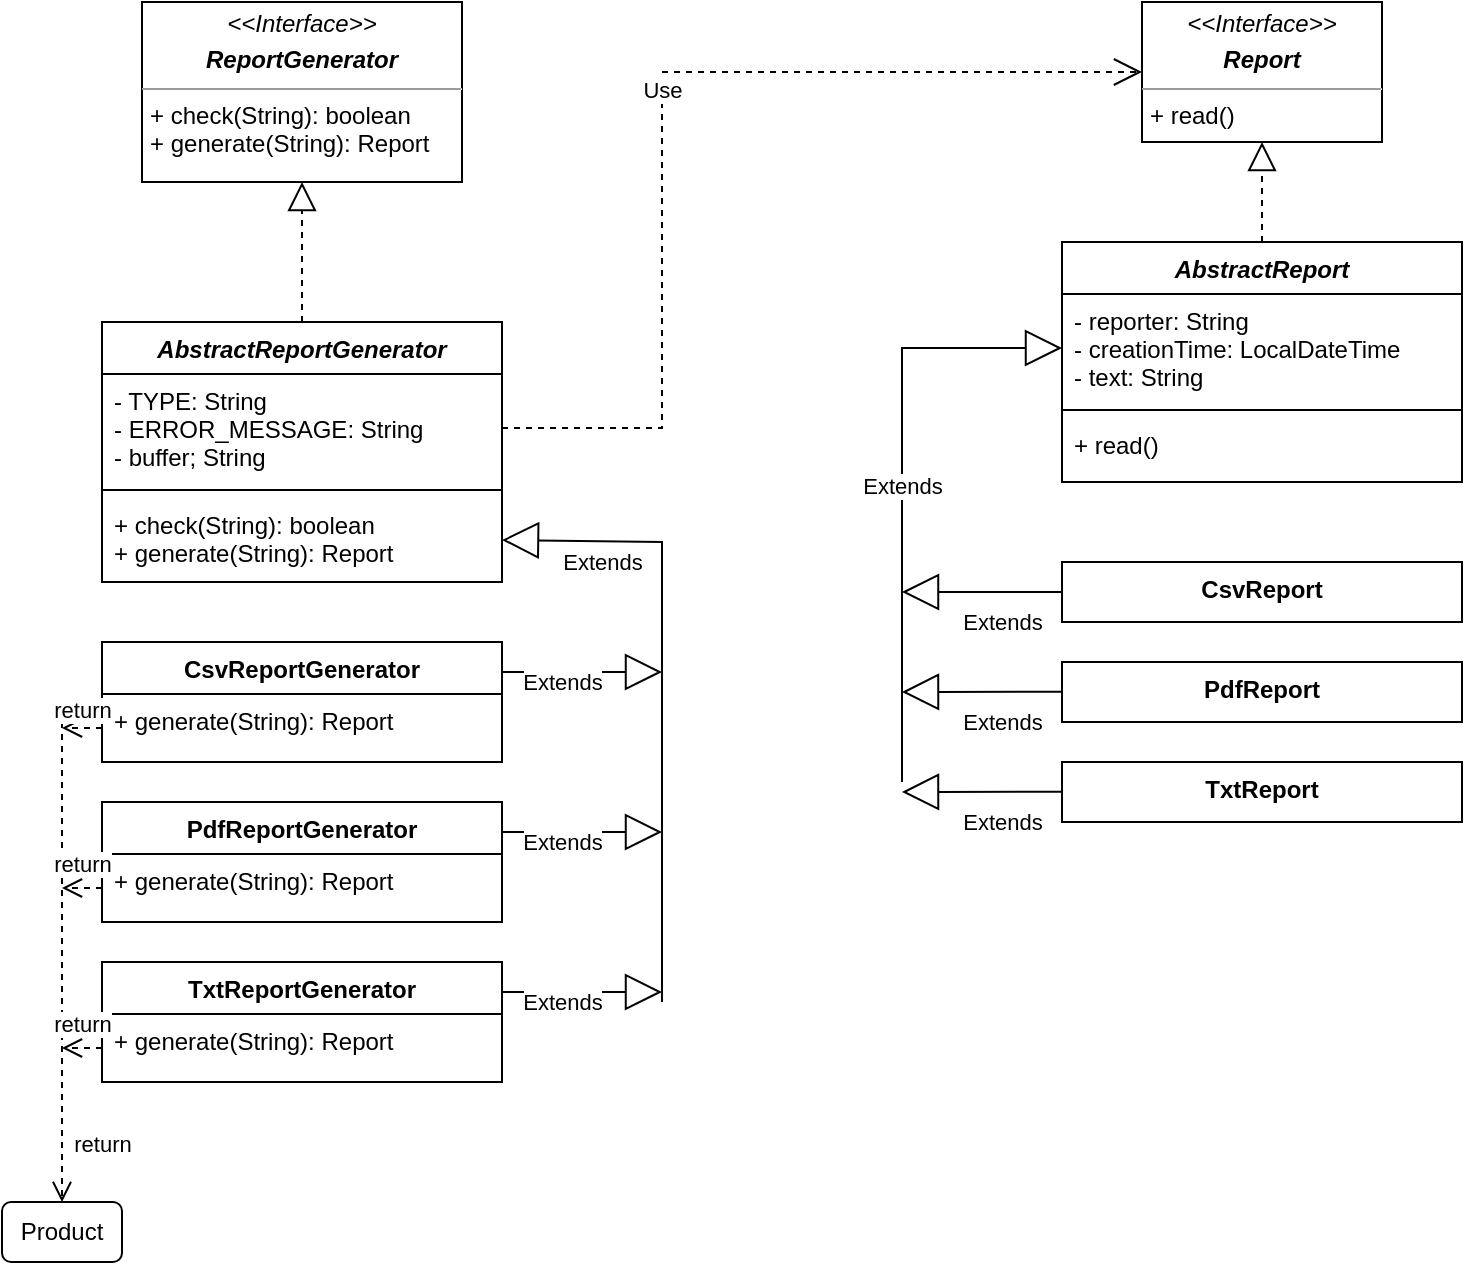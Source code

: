 <mxfile version="20.5.3" type="embed"><diagram id="23iRSUPoRavnBvh4doch" name="Page-1"><mxGraphModel dx="867" dy="700" grid="1" gridSize="10" guides="1" tooltips="1" connect="1" arrows="1" fold="1" page="1" pageScale="1" pageWidth="827" pageHeight="1169" math="0" shadow="0"><root><mxCell id="0"/><mxCell id="1" parent="0"/><mxCell id="2" value="&lt;p style=&quot;margin:0px;margin-top:4px;text-align:center;&quot;&gt;&lt;i&gt;&amp;lt;&amp;lt;Interface&amp;gt;&amp;gt;&lt;/i&gt;&lt;/p&gt;&lt;p style=&quot;margin:0px;margin-top:4px;text-align:center;&quot;&gt;&lt;i&gt;&lt;b&gt;Report&lt;/b&gt;&lt;/i&gt;&lt;/p&gt;&lt;hr size=&quot;1&quot;&gt;&lt;p style=&quot;margin:0px;margin-left:4px;&quot;&gt;+ read()&lt;/p&gt;" style="verticalAlign=top;align=left;overflow=fill;fontSize=12;fontFamily=Helvetica;html=1;" parent="1" vertex="1"><mxGeometry x="640" y="40" width="120" height="70" as="geometry"/></mxCell><mxCell id="3" value="AbstractReport" style="swimlane;fontStyle=3;align=center;verticalAlign=top;childLayout=stackLayout;horizontal=1;startSize=26;horizontalStack=0;resizeParent=1;resizeParentMax=0;resizeLast=0;collapsible=1;marginBottom=0;" parent="1" vertex="1"><mxGeometry x="600" y="160" width="200" height="120" as="geometry"/></mxCell><mxCell id="4" value="- reporter: String&#10;- creationTime: LocalDateTime&#10;- text: String" style="text;strokeColor=none;fillColor=none;align=left;verticalAlign=top;spacingLeft=4;spacingRight=4;overflow=hidden;rotatable=0;points=[[0,0.5],[1,0.5]];portConstraint=eastwest;fontColor=default;labelBackgroundColor=none;labelBorderColor=none;" parent="3" vertex="1"><mxGeometry y="26" width="200" height="54" as="geometry"/></mxCell><mxCell id="5" value="" style="line;strokeWidth=1;fillColor=none;align=left;verticalAlign=middle;spacingTop=-1;spacingLeft=3;spacingRight=3;rotatable=0;labelPosition=right;points=[];portConstraint=eastwest;strokeColor=inherit;" parent="3" vertex="1"><mxGeometry y="80" width="200" height="8" as="geometry"/></mxCell><mxCell id="6" value="+ read()" style="text;strokeColor=none;fillColor=none;align=left;verticalAlign=top;spacingLeft=4;spacingRight=4;overflow=hidden;rotatable=0;points=[[0,0.5],[1,0.5]];portConstraint=eastwest;" parent="3" vertex="1"><mxGeometry y="88" width="200" height="32" as="geometry"/></mxCell><mxCell id="7" value="PdfReport" style="swimlane;fontStyle=1;align=center;verticalAlign=top;childLayout=stackLayout;horizontal=1;startSize=20;horizontalStack=0;resizeParent=1;resizeParentMax=0;resizeLast=0;collapsible=1;marginBottom=0;strokeColor=default;swimlaneLine=0;" parent="1" vertex="1"><mxGeometry x="600" y="370" width="200" height="30" as="geometry"/></mxCell><mxCell id="11" value="TxtReport" style="swimlane;fontStyle=1;align=center;verticalAlign=top;childLayout=stackLayout;horizontal=1;startSize=20;horizontalStack=0;resizeParent=1;resizeParentMax=0;resizeLast=0;collapsible=1;marginBottom=0;strokeColor=default;swimlaneLine=0;" parent="1" vertex="1"><mxGeometry x="600" y="420" width="200" height="30" as="geometry"/></mxCell><mxCell id="12" value="CsvReport" style="swimlane;fontStyle=1;align=center;verticalAlign=top;childLayout=stackLayout;horizontal=1;startSize=20;horizontalStack=0;resizeParent=1;resizeParentMax=0;resizeLast=0;collapsible=1;marginBottom=0;strokeColor=default;swimlaneLine=0;" parent="1" vertex="1"><mxGeometry x="600" y="320" width="200" height="30" as="geometry"/></mxCell><mxCell id="13" value="" style="endArrow=block;dashed=1;endFill=0;endSize=12;html=1;rounded=0;exitX=0.5;exitY=0;exitDx=0;exitDy=0;entryX=0.5;entryY=1;entryDx=0;entryDy=0;" parent="1" source="3" target="2" edge="1"><mxGeometry width="160" relative="1" as="geometry"><mxPoint x="530" y="20" as="sourcePoint"/><mxPoint x="690" y="40" as="targetPoint"/></mxGeometry></mxCell><mxCell id="14" value="Extends" style="endArrow=block;endSize=16;endFill=0;html=1;rounded=0;entryX=0;entryY=0.5;entryDx=0;entryDy=0;" parent="1" target="4" edge="1"><mxGeometry width="160" relative="1" as="geometry"><mxPoint x="520" y="430" as="sourcePoint"/><mxPoint x="700" y="270" as="targetPoint"/><Array as="points"><mxPoint x="520" y="213"/></Array></mxGeometry></mxCell><mxCell id="15" value="Extends" style="endArrow=block;endSize=16;endFill=0;html=1;rounded=0;exitX=0;exitY=0.5;exitDx=0;exitDy=0;" parent="1" source="12" edge="1"><mxGeometry x="-0.25" y="15" width="160" relative="1" as="geometry"><mxPoint x="590" y="330" as="sourcePoint"/><mxPoint x="520" y="335" as="targetPoint"/><mxPoint as="offset"/></mxGeometry></mxCell><mxCell id="16" value="Extends" style="endArrow=block;endSize=16;endFill=0;html=1;rounded=0;exitX=0;exitY=0.5;exitDx=0;exitDy=0;" parent="1" edge="1"><mxGeometry x="-0.249" y="15" width="160" relative="1" as="geometry"><mxPoint x="600" y="384.86" as="sourcePoint"/><mxPoint x="520" y="385" as="targetPoint"/><mxPoint as="offset"/></mxGeometry></mxCell><mxCell id="17" value="Extends" style="endArrow=block;endSize=16;endFill=0;html=1;rounded=0;exitX=0;exitY=0.5;exitDx=0;exitDy=0;" parent="1" edge="1"><mxGeometry x="-0.249" y="15" width="160" relative="1" as="geometry"><mxPoint x="600" y="434.86" as="sourcePoint"/><mxPoint x="520" y="435" as="targetPoint"/><mxPoint as="offset"/></mxGeometry></mxCell><mxCell id="18" value="&lt;p style=&quot;margin:0px;margin-top:4px;text-align:center;&quot;&gt;&lt;i&gt;&amp;lt;&amp;lt;Interface&amp;gt;&amp;gt;&lt;/i&gt;&lt;/p&gt;&lt;p style=&quot;margin:0px;margin-top:4px;text-align:center;&quot;&gt;&lt;i&gt;&lt;b&gt;ReportGenerator&lt;/b&gt;&lt;/i&gt;&lt;/p&gt;&lt;hr size=&quot;1&quot;&gt;&lt;p style=&quot;margin:0px;margin-left:4px;&quot;&gt;+ check(String): boolean&lt;br&gt;+ generate(String): Report&lt;/p&gt;" style="verticalAlign=top;align=left;overflow=fill;fontSize=12;fontFamily=Helvetica;html=1;" parent="1" vertex="1"><mxGeometry x="140" y="40" width="160" height="90" as="geometry"/></mxCell><mxCell id="19" value="AbstractReportGenerator" style="swimlane;fontStyle=3;align=center;verticalAlign=top;childLayout=stackLayout;horizontal=1;startSize=26;horizontalStack=0;resizeParent=1;resizeParentMax=0;resizeLast=0;collapsible=1;marginBottom=0;" parent="1" vertex="1"><mxGeometry x="120" y="200" width="200" height="130" as="geometry"/></mxCell><mxCell id="20" value="- TYPE: String&#10;- ERROR_MESSAGE: String&#10;- buffer; String" style="text;strokeColor=none;fillColor=none;align=left;verticalAlign=top;spacingLeft=4;spacingRight=4;overflow=hidden;rotatable=0;points=[[0,0.5],[1,0.5]];portConstraint=eastwest;fontStyle=0" parent="19" vertex="1"><mxGeometry y="26" width="200" height="54" as="geometry"/></mxCell><mxCell id="21" value="" style="line;strokeWidth=1;fillColor=none;align=left;verticalAlign=middle;spacingTop=-1;spacingLeft=3;spacingRight=3;rotatable=0;labelPosition=right;points=[];portConstraint=eastwest;strokeColor=inherit;" parent="19" vertex="1"><mxGeometry y="80" width="200" height="8" as="geometry"/></mxCell><mxCell id="22" value="+ check(String): boolean&#10;+ generate(String): Report" style="text;strokeColor=none;fillColor=none;align=left;verticalAlign=top;spacingLeft=4;spacingRight=4;overflow=hidden;rotatable=0;points=[[0,0.5],[1,0.5]];portConstraint=eastwest;" parent="19" vertex="1"><mxGeometry y="88" width="200" height="42" as="geometry"/></mxCell><mxCell id="23" value="" style="endArrow=block;dashed=1;endFill=0;endSize=12;html=1;rounded=0;exitX=0.5;exitY=0;exitDx=0;exitDy=0;entryX=0.5;entryY=1;entryDx=0;entryDy=0;" parent="1" source="19" target="18" edge="1"><mxGeometry width="160" relative="1" as="geometry"><mxPoint x="290" y="300" as="sourcePoint"/><mxPoint x="400" y="160" as="targetPoint"/></mxGeometry></mxCell><mxCell id="24" value="CsvReportGenerator" style="swimlane;fontStyle=1;align=center;verticalAlign=top;childLayout=stackLayout;horizontal=1;startSize=26;horizontalStack=0;resizeParent=1;resizeParentMax=0;resizeLast=0;collapsible=1;marginBottom=0;" parent="1" vertex="1"><mxGeometry x="120" y="360" width="200" height="60" as="geometry"/></mxCell><mxCell id="27" value="+ generate(String): Report" style="text;strokeColor=none;fillColor=none;align=left;verticalAlign=top;spacingLeft=4;spacingRight=4;overflow=hidden;rotatable=0;points=[[0,0.5],[1,0.5]];portConstraint=eastwest;" parent="24" vertex="1"><mxGeometry y="26" width="200" height="34" as="geometry"/></mxCell><mxCell id="28" value="PdfReportGenerator" style="swimlane;fontStyle=1;align=center;verticalAlign=top;childLayout=stackLayout;horizontal=1;startSize=26;horizontalStack=0;resizeParent=1;resizeParentMax=0;resizeLast=0;collapsible=1;marginBottom=0;" parent="1" vertex="1"><mxGeometry x="120" y="440" width="200" height="60" as="geometry"/></mxCell><mxCell id="29" value="+ generate(String): Report" style="text;strokeColor=none;fillColor=none;align=left;verticalAlign=top;spacingLeft=4;spacingRight=4;overflow=hidden;rotatable=0;points=[[0,0.5],[1,0.5]];portConstraint=eastwest;" parent="28" vertex="1"><mxGeometry y="26" width="200" height="34" as="geometry"/></mxCell><mxCell id="30" value="TxtReportGenerator" style="swimlane;fontStyle=1;align=center;verticalAlign=top;childLayout=stackLayout;horizontal=1;startSize=26;horizontalStack=0;resizeParent=1;resizeParentMax=0;resizeLast=0;collapsible=1;marginBottom=0;" parent="1" vertex="1"><mxGeometry x="120" y="520" width="200" height="60" as="geometry"/></mxCell><mxCell id="31" value="+ generate(String): Report" style="text;strokeColor=none;fillColor=none;align=left;verticalAlign=top;spacingLeft=4;spacingRight=4;overflow=hidden;rotatable=0;points=[[0,0.5],[1,0.5]];portConstraint=eastwest;" parent="30" vertex="1"><mxGeometry y="26" width="200" height="34" as="geometry"/></mxCell><mxCell id="32" value="Use" style="endArrow=open;endSize=12;dashed=1;html=1;rounded=0;exitX=1;exitY=0.5;exitDx=0;exitDy=0;entryX=0;entryY=0.5;entryDx=0;entryDy=0;" parent="1" source="20" target="2" edge="1"><mxGeometry width="160" relative="1" as="geometry"><mxPoint x="260" y="420" as="sourcePoint"/><mxPoint x="420" y="420" as="targetPoint"/><Array as="points"><mxPoint x="320" y="253"/><mxPoint x="400" y="253"/><mxPoint x="400" y="75"/></Array></mxGeometry></mxCell><mxCell id="33" value="Extends" style="endArrow=block;endSize=16;endFill=0;html=1;rounded=0;entryX=1;entryY=0.5;entryDx=0;entryDy=0;" parent="1" target="22" edge="1"><mxGeometry x="0.677" y="10" width="160" relative="1" as="geometry"><mxPoint x="400" y="540" as="sourcePoint"/><mxPoint x="450" y="490" as="targetPoint"/><Array as="points"><mxPoint x="400" y="310"/></Array><mxPoint as="offset"/></mxGeometry></mxCell><mxCell id="34" value="Extends" style="endArrow=block;endSize=16;endFill=0;html=1;rounded=0;exitX=1;exitY=0.25;exitDx=0;exitDy=0;" parent="1" source="24" edge="1"><mxGeometry x="-0.25" y="-5" width="160" relative="1" as="geometry"><mxPoint x="260" y="390" as="sourcePoint"/><mxPoint x="400" y="375" as="targetPoint"/><mxPoint as="offset"/></mxGeometry></mxCell><mxCell id="35" value="Extends" style="endArrow=block;endSize=16;endFill=0;html=1;rounded=0;exitX=1;exitY=0.25;exitDx=0;exitDy=0;" parent="1" source="28" edge="1"><mxGeometry x="-0.25" y="-5" width="160" relative="1" as="geometry"><mxPoint x="330" y="385" as="sourcePoint"/><mxPoint x="400" y="455" as="targetPoint"/><mxPoint as="offset"/></mxGeometry></mxCell><mxCell id="36" value="Extends" style="endArrow=block;endSize=16;endFill=0;html=1;rounded=0;exitX=1;exitY=0.25;exitDx=0;exitDy=0;" parent="1" source="30" edge="1"><mxGeometry x="-0.25" y="-5" width="160" relative="1" as="geometry"><mxPoint x="330" y="465" as="sourcePoint"/><mxPoint x="400" y="535" as="targetPoint"/><mxPoint as="offset"/></mxGeometry></mxCell><mxCell id="37" value="return" style="html=1;verticalAlign=bottom;endArrow=open;dashed=1;endSize=8;rounded=0;" parent="1" edge="1"><mxGeometry x="0.833" y="20" relative="1" as="geometry"><mxPoint x="100" y="400" as="sourcePoint"/><mxPoint x="100" y="640" as="targetPoint"/><mxPoint as="offset"/></mxGeometry></mxCell><mxCell id="38" value="return" style="html=1;verticalAlign=bottom;endArrow=open;dashed=1;endSize=8;rounded=0;exitX=0;exitY=0.5;exitDx=0;exitDy=0;" parent="1" source="27" edge="1"><mxGeometry relative="1" as="geometry"><mxPoint x="170" y="490" as="sourcePoint"/><mxPoint x="100" y="403" as="targetPoint"/></mxGeometry></mxCell><mxCell id="39" value="return" style="html=1;verticalAlign=bottom;endArrow=open;dashed=1;endSize=8;rounded=0;exitX=0;exitY=0.5;exitDx=0;exitDy=0;" parent="1" source="29" edge="1"><mxGeometry y="-3" relative="1" as="geometry"><mxPoint x="130" y="413" as="sourcePoint"/><mxPoint x="100" y="483" as="targetPoint"/><mxPoint as="offset"/></mxGeometry></mxCell><mxCell id="45" value="Product" style="rounded=1;whiteSpace=wrap;html=1;" parent="1" vertex="1"><mxGeometry x="70" y="640" width="60" height="30" as="geometry"/></mxCell><mxCell id="47" value="return" style="html=1;verticalAlign=bottom;endArrow=open;dashed=1;endSize=8;rounded=0;exitX=0;exitY=0.5;exitDx=0;exitDy=0;" parent="1" source="31" edge="1"><mxGeometry y="-3" relative="1" as="geometry"><mxPoint x="310" y="470" as="sourcePoint"/><mxPoint x="100" y="563" as="targetPoint"/><mxPoint as="offset"/></mxGeometry></mxCell></root></mxGraphModel></diagram></mxfile>